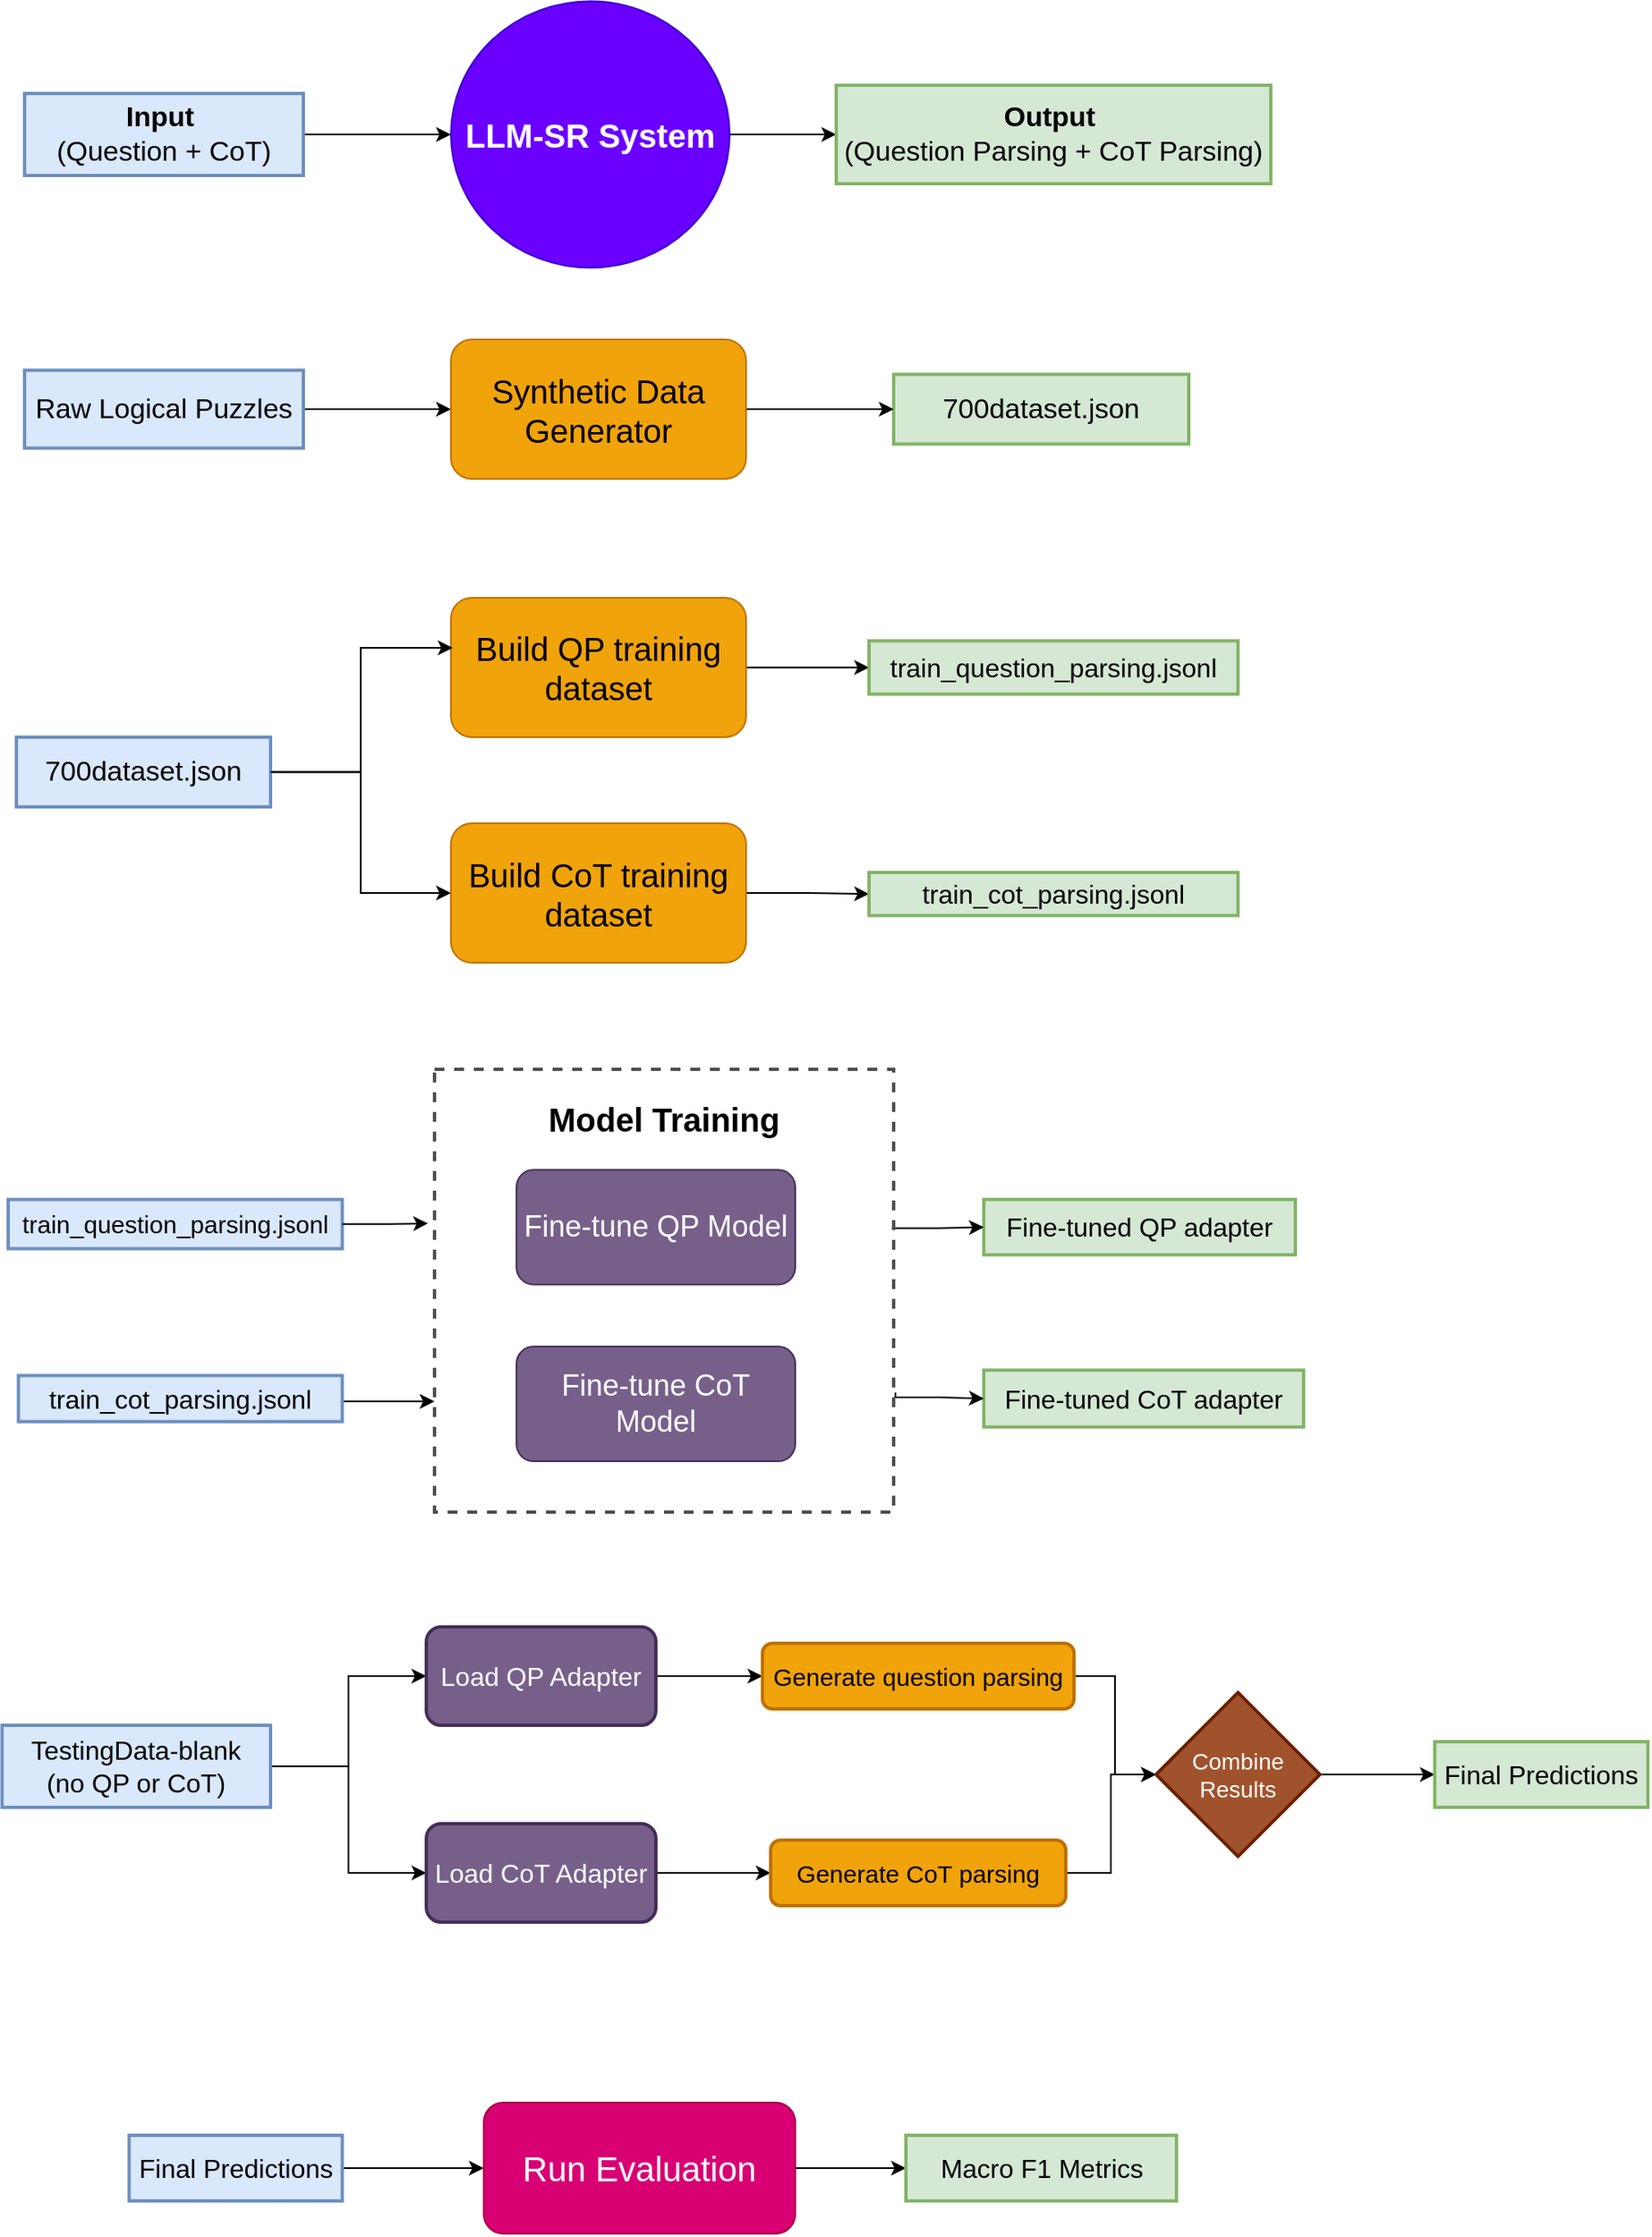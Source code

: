 <mxfile version="27.0.5" pages="2">
  <diagram name="Page-1" id="S6AHT2Vzw841tBIhsvn-">
    <mxGraphModel dx="1852" dy="1250" grid="1" gridSize="10" guides="1" tooltips="1" connect="1" arrows="1" fold="1" page="1" pageScale="1" pageWidth="850" pageHeight="1100" math="0" shadow="0">
      <root>
        <mxCell id="0" />
        <mxCell id="1" parent="0" />
        <mxCell id="iGal7SMV2jzwZDCOHfrg-9" style="edgeStyle=orthogonalEdgeStyle;rounded=0;orthogonalLoop=1;jettySize=auto;html=1;entryX=0;entryY=0.5;entryDx=0;entryDy=0;" parent="1" source="iGal7SMV2jzwZDCOHfrg-5" target="iGal7SMV2jzwZDCOHfrg-8" edge="1">
          <mxGeometry relative="1" as="geometry" />
        </mxCell>
        <mxCell id="iGal7SMV2jzwZDCOHfrg-5" value="&lt;font style=&quot;font-size: 17px;&quot;&gt;&lt;b&gt;Input&amp;nbsp;&lt;/b&gt;&lt;/font&gt;&lt;div&gt;&lt;font style=&quot;font-size: 17px;&quot;&gt;(Question + CoT)&lt;/font&gt;&lt;/div&gt;" style="rounded=0;whiteSpace=wrap;html=1;fillColor=#dae8fc;strokeColor=#6c8ebf;strokeWidth=2;" parent="1" vertex="1">
          <mxGeometry x="40" y="95" width="170" height="50" as="geometry" />
        </mxCell>
        <mxCell id="iGal7SMV2jzwZDCOHfrg-11" value="" style="edgeStyle=orthogonalEdgeStyle;rounded=0;orthogonalLoop=1;jettySize=auto;html=1;" parent="1" source="iGal7SMV2jzwZDCOHfrg-8" target="iGal7SMV2jzwZDCOHfrg-10" edge="1">
          <mxGeometry relative="1" as="geometry" />
        </mxCell>
        <mxCell id="iGal7SMV2jzwZDCOHfrg-8" value="&lt;font style=&quot;font-size: 20px;&quot; face=&quot;Helvetica&quot;&gt;&lt;b&gt;LLM-SR System&lt;/b&gt;&lt;/font&gt;" style="ellipse;whiteSpace=wrap;html=1;fillColor=#6a00ff;fontColor=#ffffff;strokeColor=#3700CC;" parent="1" vertex="1">
          <mxGeometry x="300" y="38.75" width="170" height="162.5" as="geometry" />
        </mxCell>
        <mxCell id="iGal7SMV2jzwZDCOHfrg-10" value="&lt;font style=&quot;font-size: 17px;&quot;&gt;&lt;b&gt;Output&amp;nbsp;&lt;/b&gt;&lt;/font&gt;&lt;div&gt;&lt;font style=&quot;font-size: 17px;&quot;&gt;(Question Parsing + CoT Parsing)&lt;/font&gt;&lt;/div&gt;" style="whiteSpace=wrap;html=1;fillColor=#d5e8d4;strokeColor=#82b366;strokeWidth=2;" parent="1" vertex="1">
          <mxGeometry x="535" y="90" width="265" height="60" as="geometry" />
        </mxCell>
        <mxCell id="iGal7SMV2jzwZDCOHfrg-21" style="edgeStyle=orthogonalEdgeStyle;rounded=0;orthogonalLoop=1;jettySize=auto;html=1;" parent="1" source="iGal7SMV2jzwZDCOHfrg-14" target="iGal7SMV2jzwZDCOHfrg-20" edge="1">
          <mxGeometry relative="1" as="geometry" />
        </mxCell>
        <mxCell id="iGal7SMV2jzwZDCOHfrg-14" value="&lt;font style=&quot;font-size: 17px;&quot;&gt;Raw Logical Puzzles&lt;/font&gt;" style="rounded=0;whiteSpace=wrap;html=1;fillColor=#dae8fc;strokeColor=#6c8ebf;strokeWidth=2;" parent="1" vertex="1">
          <mxGeometry x="40" y="263.75" width="170" height="47.5" as="geometry" />
        </mxCell>
        <mxCell id="iGal7SMV2jzwZDCOHfrg-17" value="&lt;font style=&quot;font-size: 17px;&quot;&gt;700dataset.json&lt;/font&gt;" style="whiteSpace=wrap;html=1;rounded=0;fillColor=#d5e8d4;strokeColor=#82b366;strokeWidth=2;" parent="1" vertex="1">
          <mxGeometry x="570" y="266.25" width="180" height="42.5" as="geometry" />
        </mxCell>
        <mxCell id="iGal7SMV2jzwZDCOHfrg-22" style="edgeStyle=orthogonalEdgeStyle;rounded=0;orthogonalLoop=1;jettySize=auto;html=1;" parent="1" source="iGal7SMV2jzwZDCOHfrg-20" target="iGal7SMV2jzwZDCOHfrg-17" edge="1">
          <mxGeometry relative="1" as="geometry" />
        </mxCell>
        <mxCell id="iGal7SMV2jzwZDCOHfrg-20" value="&lt;font style=&quot;font-size: 20px;&quot;&gt;Synthetic Data Generator&lt;/font&gt;" style="rounded=1;whiteSpace=wrap;html=1;fillColor=#f0a30a;strokeColor=#BD7000;fontColor=#000000;" parent="1" vertex="1">
          <mxGeometry x="300" y="245" width="180" height="85" as="geometry" />
        </mxCell>
        <mxCell id="iGal7SMV2jzwZDCOHfrg-31" style="edgeStyle=orthogonalEdgeStyle;rounded=0;orthogonalLoop=1;jettySize=auto;html=1;entryX=0;entryY=0.5;entryDx=0;entryDy=0;" parent="1" source="iGal7SMV2jzwZDCOHfrg-23" target="iGal7SMV2jzwZDCOHfrg-25" edge="1">
          <mxGeometry relative="1" as="geometry" />
        </mxCell>
        <mxCell id="iGal7SMV2jzwZDCOHfrg-23" value="&lt;font style=&quot;font-size: 17px;&quot;&gt;700dataset.json&lt;/font&gt;" style="whiteSpace=wrap;html=1;rounded=0;fillColor=#dae8fc;strokeColor=#6c8ebf;strokeWidth=2;" parent="1" vertex="1">
          <mxGeometry x="35" y="487.5" width="155" height="42.5" as="geometry" />
        </mxCell>
        <mxCell id="iGal7SMV2jzwZDCOHfrg-32" style="edgeStyle=orthogonalEdgeStyle;rounded=0;orthogonalLoop=1;jettySize=auto;html=1;entryX=0;entryY=0.5;entryDx=0;entryDy=0;" parent="1" source="iGal7SMV2jzwZDCOHfrg-24" target="iGal7SMV2jzwZDCOHfrg-28" edge="1">
          <mxGeometry relative="1" as="geometry" />
        </mxCell>
        <mxCell id="iGal7SMV2jzwZDCOHfrg-24" value="&lt;font style=&quot;font-size: 20px;&quot;&gt;Build QP training dataset&lt;/font&gt;" style="rounded=1;whiteSpace=wrap;html=1;fillColor=#f0a30a;strokeColor=#BD7000;fontColor=#000000;" parent="1" vertex="1">
          <mxGeometry x="300" y="402.5" width="180" height="85" as="geometry" />
        </mxCell>
        <mxCell id="iGal7SMV2jzwZDCOHfrg-33" style="edgeStyle=orthogonalEdgeStyle;rounded=0;orthogonalLoop=1;jettySize=auto;html=1;entryX=0;entryY=0.5;entryDx=0;entryDy=0;" parent="1" source="iGal7SMV2jzwZDCOHfrg-25" target="iGal7SMV2jzwZDCOHfrg-29" edge="1">
          <mxGeometry relative="1" as="geometry" />
        </mxCell>
        <mxCell id="iGal7SMV2jzwZDCOHfrg-25" value="&lt;font style=&quot;font-size: 20px;&quot;&gt;Build CoT training dataset&lt;/font&gt;" style="rounded=1;whiteSpace=wrap;html=1;fillColor=#f0a30a;strokeColor=#BD7000;fontColor=#000000;" parent="1" vertex="1">
          <mxGeometry x="300" y="540" width="180" height="85" as="geometry" />
        </mxCell>
        <mxCell id="iGal7SMV2jzwZDCOHfrg-28" value="&lt;font style=&quot;font-size: 16px;&quot;&gt;train_question_parsing.jsonl&lt;/font&gt;" style="rounded=0;whiteSpace=wrap;html=1;fillColor=#d5e8d4;strokeColor=#82b366;strokeWidth=2;" parent="1" vertex="1">
          <mxGeometry x="555" y="428.75" width="225" height="32.5" as="geometry" />
        </mxCell>
        <mxCell id="iGal7SMV2jzwZDCOHfrg-29" value="&lt;font style=&quot;font-size: 16px;&quot;&gt;train_cot_parsing.jsonl&lt;/font&gt;" style="rounded=0;whiteSpace=wrap;html=1;fillColor=#d5e8d4;strokeColor=#82b366;strokeWidth=2;" parent="1" vertex="1">
          <mxGeometry x="555" y="570" width="225" height="26.25" as="geometry" />
        </mxCell>
        <mxCell id="iGal7SMV2jzwZDCOHfrg-30" style="edgeStyle=orthogonalEdgeStyle;rounded=0;orthogonalLoop=1;jettySize=auto;html=1;entryX=0.006;entryY=0.359;entryDx=0;entryDy=0;entryPerimeter=0;" parent="1" source="iGal7SMV2jzwZDCOHfrg-23" target="iGal7SMV2jzwZDCOHfrg-24" edge="1">
          <mxGeometry relative="1" as="geometry" />
        </mxCell>
        <mxCell id="iGal7SMV2jzwZDCOHfrg-34" value="&lt;font style=&quot;font-size: 15px;&quot;&gt;train_question_parsing.jsonl&lt;/font&gt;" style="rounded=0;whiteSpace=wrap;html=1;fillColor=#dae8fc;strokeColor=#6c8ebf;strokeWidth=2;" parent="1" vertex="1">
          <mxGeometry x="30" y="769.37" width="203.75" height="30" as="geometry" />
        </mxCell>
        <mxCell id="iGal7SMV2jzwZDCOHfrg-35" value="&lt;font style=&quot;font-size: 18px;&quot;&gt;Fine-tune QP Model&lt;/font&gt;" style="rounded=1;whiteSpace=wrap;html=1;fillColor=#76608a;fontColor=#ffffff;strokeColor=#432D57;" parent="1" vertex="1">
          <mxGeometry x="340" y="751.25" width="170" height="70" as="geometry" />
        </mxCell>
        <mxCell id="iGal7SMV2jzwZDCOHfrg-36" value="&lt;font style=&quot;font-size: 18px;&quot;&gt;Fine-tune CoT Model&lt;/font&gt;" style="rounded=1;whiteSpace=wrap;html=1;fillColor=#76608a;fontColor=#ffffff;strokeColor=#432D57;" parent="1" vertex="1">
          <mxGeometry x="340" y="859.06" width="170" height="70" as="geometry" />
        </mxCell>
        <mxCell id="iGal7SMV2jzwZDCOHfrg-67" style="edgeStyle=orthogonalEdgeStyle;rounded=0;orthogonalLoop=1;jettySize=auto;html=1;entryX=0;entryY=0.75;entryDx=0;entryDy=0;" parent="1" source="iGal7SMV2jzwZDCOHfrg-38" target="iGal7SMV2jzwZDCOHfrg-42" edge="1">
          <mxGeometry relative="1" as="geometry">
            <Array as="points">
              <mxPoint x="262" y="893" />
            </Array>
          </mxGeometry>
        </mxCell>
        <mxCell id="iGal7SMV2jzwZDCOHfrg-38" value="&lt;font style=&quot;font-size: 16px;&quot;&gt;train_cot_parsing.jsonl&lt;/font&gt;" style="rounded=0;whiteSpace=wrap;html=1;fillColor=#dae8fc;strokeColor=#6c8ebf;strokeWidth=2;" parent="1" vertex="1">
          <mxGeometry x="36.25" y="876.72" width="197.5" height="28.12" as="geometry" />
        </mxCell>
        <mxCell id="iGal7SMV2jzwZDCOHfrg-40" value="&lt;font style=&quot;font-size: 16px;&quot;&gt;Fine-tuned QP adapter&lt;/font&gt;" style="rounded=0;whiteSpace=wrap;html=1;fillColor=#d5e8d4;strokeColor=#82b366;strokeWidth=2;" parent="1" vertex="1">
          <mxGeometry x="625" y="769.37" width="190" height="33.75" as="geometry" />
        </mxCell>
        <mxCell id="iGal7SMV2jzwZDCOHfrg-41" value="&lt;font style=&quot;font-size: 16px;&quot;&gt;Fine-tuned CoT adapter&lt;/font&gt;" style="rounded=0;whiteSpace=wrap;html=1;fillColor=#d5e8d4;strokeColor=#82b366;strokeWidth=2;" parent="1" vertex="1">
          <mxGeometry x="625" y="873.43" width="195" height="34.69" as="geometry" />
        </mxCell>
        <mxCell id="iGal7SMV2jzwZDCOHfrg-64" style="edgeStyle=orthogonalEdgeStyle;rounded=0;orthogonalLoop=1;jettySize=auto;html=1;entryX=0;entryY=0.5;entryDx=0;entryDy=0;exitX=0.996;exitY=0.359;exitDx=0;exitDy=0;exitPerimeter=0;" parent="1" source="iGal7SMV2jzwZDCOHfrg-42" target="iGal7SMV2jzwZDCOHfrg-40" edge="1">
          <mxGeometry relative="1" as="geometry" />
        </mxCell>
        <mxCell id="iGal7SMV2jzwZDCOHfrg-66" style="edgeStyle=orthogonalEdgeStyle;rounded=0;orthogonalLoop=1;jettySize=auto;html=1;entryX=0;entryY=0.5;entryDx=0;entryDy=0;exitX=1.004;exitY=0.73;exitDx=0;exitDy=0;exitPerimeter=0;" parent="1" source="iGal7SMV2jzwZDCOHfrg-42" target="iGal7SMV2jzwZDCOHfrg-41" edge="1">
          <mxGeometry relative="1" as="geometry">
            <Array as="points">
              <mxPoint x="571" y="890" />
              <mxPoint x="598" y="890" />
            </Array>
          </mxGeometry>
        </mxCell>
        <mxCell id="iGal7SMV2jzwZDCOHfrg-42" value="" style="rounded=0;whiteSpace=wrap;html=1;dashed=1;strokeWidth=2;strokeColor=#4D4D4D;fillColor=none;" parent="1" vertex="1">
          <mxGeometry x="290" y="690" width="280" height="270" as="geometry" />
        </mxCell>
        <mxCell id="iGal7SMV2jzwZDCOHfrg-43" value="&lt;font style=&quot;font-size: 20px;&quot;&gt;&lt;b&gt;Model Training&lt;/b&gt;&lt;/font&gt;" style="text;html=1;align=center;verticalAlign=middle;whiteSpace=wrap;rounded=0;" parent="1" vertex="1">
          <mxGeometry x="345" y="710" width="170" height="20" as="geometry" />
        </mxCell>
        <mxCell id="iGal7SMV2jzwZDCOHfrg-54" style="edgeStyle=orthogonalEdgeStyle;rounded=0;orthogonalLoop=1;jettySize=auto;html=1;entryX=-0.014;entryY=0.348;entryDx=0;entryDy=0;entryPerimeter=0;" parent="1" source="iGal7SMV2jzwZDCOHfrg-34" target="iGal7SMV2jzwZDCOHfrg-42" edge="1">
          <mxGeometry relative="1" as="geometry" />
        </mxCell>
        <mxCell id="iGal7SMV2jzwZDCOHfrg-77" style="edgeStyle=orthogonalEdgeStyle;rounded=0;orthogonalLoop=1;jettySize=auto;html=1;entryX=0;entryY=0.5;entryDx=0;entryDy=0;" parent="1" source="iGal7SMV2jzwZDCOHfrg-69" target="iGal7SMV2jzwZDCOHfrg-70" edge="1">
          <mxGeometry relative="1" as="geometry" />
        </mxCell>
        <mxCell id="iGal7SMV2jzwZDCOHfrg-78" style="edgeStyle=orthogonalEdgeStyle;rounded=0;orthogonalLoop=1;jettySize=auto;html=1;entryX=0;entryY=0.5;entryDx=0;entryDy=0;" parent="1" source="iGal7SMV2jzwZDCOHfrg-69" target="iGal7SMV2jzwZDCOHfrg-71" edge="1">
          <mxGeometry relative="1" as="geometry" />
        </mxCell>
        <mxCell id="iGal7SMV2jzwZDCOHfrg-69" value="&lt;font style=&quot;font-size: 16px;&quot;&gt;TestingData-blank&lt;/font&gt;&lt;div&gt;&lt;font size=&quot;3&quot;&gt;(no QP or CoT)&lt;/font&gt;&lt;/div&gt;" style="rounded=0;whiteSpace=wrap;html=1;fillColor=#dae8fc;strokeColor=#6c8ebf;strokeWidth=2;" parent="1" vertex="1">
          <mxGeometry x="26.25" y="1090" width="163.75" height="50" as="geometry" />
        </mxCell>
        <mxCell id="iGal7SMV2jzwZDCOHfrg-79" style="edgeStyle=orthogonalEdgeStyle;rounded=0;orthogonalLoop=1;jettySize=auto;html=1;entryX=0;entryY=0.5;entryDx=0;entryDy=0;" parent="1" source="iGal7SMV2jzwZDCOHfrg-70" target="iGal7SMV2jzwZDCOHfrg-72" edge="1">
          <mxGeometry relative="1" as="geometry" />
        </mxCell>
        <mxCell id="iGal7SMV2jzwZDCOHfrg-70" value="&lt;font style=&quot;font-size: 16px;&quot;&gt;Load QP Adapter&lt;/font&gt;" style="rounded=1;whiteSpace=wrap;html=1;fillColor=#76608a;strokeColor=#432D57;strokeWidth=2;fontColor=#ffffff;" parent="1" vertex="1">
          <mxGeometry x="285" y="1030" width="140" height="60" as="geometry" />
        </mxCell>
        <mxCell id="iGal7SMV2jzwZDCOHfrg-80" style="edgeStyle=orthogonalEdgeStyle;rounded=0;orthogonalLoop=1;jettySize=auto;html=1;entryX=0;entryY=0.5;entryDx=0;entryDy=0;" parent="1" source="iGal7SMV2jzwZDCOHfrg-71" target="iGal7SMV2jzwZDCOHfrg-73" edge="1">
          <mxGeometry relative="1" as="geometry" />
        </mxCell>
        <mxCell id="iGal7SMV2jzwZDCOHfrg-71" value="&lt;font style=&quot;font-size: 16px;&quot;&gt;Load CoT Adapter&lt;/font&gt;" style="rounded=1;whiteSpace=wrap;html=1;fillColor=#76608a;strokeColor=#432D57;strokeWidth=2;fontColor=#ffffff;" parent="1" vertex="1">
          <mxGeometry x="285" y="1150" width="140" height="60" as="geometry" />
        </mxCell>
        <mxCell id="iGal7SMV2jzwZDCOHfrg-81" style="edgeStyle=orthogonalEdgeStyle;rounded=0;orthogonalLoop=1;jettySize=auto;html=1;entryX=0;entryY=0.5;entryDx=0;entryDy=0;" parent="1" source="iGal7SMV2jzwZDCOHfrg-72" target="iGal7SMV2jzwZDCOHfrg-74" edge="1">
          <mxGeometry relative="1" as="geometry" />
        </mxCell>
        <mxCell id="iGal7SMV2jzwZDCOHfrg-72" value="&lt;font style=&quot;font-size: 15px;&quot;&gt;Generate question parsing&lt;/font&gt;" style="rounded=1;whiteSpace=wrap;html=1;fillColor=#f0a30a;strokeColor=#BD7000;strokeWidth=2;fontColor=#000000;" parent="1" vertex="1">
          <mxGeometry x="490" y="1040" width="190" height="40" as="geometry" />
        </mxCell>
        <mxCell id="iGal7SMV2jzwZDCOHfrg-82" style="edgeStyle=orthogonalEdgeStyle;rounded=0;orthogonalLoop=1;jettySize=auto;html=1;entryX=0;entryY=0.5;entryDx=0;entryDy=0;" parent="1" source="iGal7SMV2jzwZDCOHfrg-73" target="iGal7SMV2jzwZDCOHfrg-74" edge="1">
          <mxGeometry relative="1" as="geometry" />
        </mxCell>
        <mxCell id="iGal7SMV2jzwZDCOHfrg-73" value="&lt;font style=&quot;font-size: 15px;&quot;&gt;Generate CoT parsing&lt;/font&gt;" style="rounded=1;whiteSpace=wrap;html=1;strokeWidth=2;fillColor=#f0a30a;strokeColor=#BD7000;fontColor=#000000;" parent="1" vertex="1">
          <mxGeometry x="495" y="1160" width="180" height="40" as="geometry" />
        </mxCell>
        <mxCell id="iGal7SMV2jzwZDCOHfrg-76" value="" style="edgeStyle=orthogonalEdgeStyle;rounded=0;orthogonalLoop=1;jettySize=auto;html=1;" parent="1" source="iGal7SMV2jzwZDCOHfrg-74" target="iGal7SMV2jzwZDCOHfrg-75" edge="1">
          <mxGeometry relative="1" as="geometry" />
        </mxCell>
        <mxCell id="iGal7SMV2jzwZDCOHfrg-74" value="&lt;font style=&quot;font-size: 14px;&quot;&gt;Combine Results&lt;/font&gt;" style="rhombus;whiteSpace=wrap;html=1;fillColor=#a0522d;strokeColor=#6D1F00;strokeWidth=2;fontColor=#ffffff;" parent="1" vertex="1">
          <mxGeometry x="730" y="1070" width="100" height="100" as="geometry" />
        </mxCell>
        <mxCell id="iGal7SMV2jzwZDCOHfrg-75" value="&lt;font style=&quot;font-size: 16px;&quot;&gt;Final Predictions&lt;/font&gt;" style="whiteSpace=wrap;html=1;fillColor=#d5e8d4;strokeColor=#82b366;strokeWidth=2;" parent="1" vertex="1">
          <mxGeometry x="900" y="1100" width="130" height="40" as="geometry" />
        </mxCell>
        <mxCell id="iGal7SMV2jzwZDCOHfrg-85" style="edgeStyle=orthogonalEdgeStyle;rounded=0;orthogonalLoop=1;jettySize=auto;html=1;entryX=0;entryY=0.5;entryDx=0;entryDy=0;" parent="1" source="iGal7SMV2jzwZDCOHfrg-83" target="iGal7SMV2jzwZDCOHfrg-84" edge="1">
          <mxGeometry relative="1" as="geometry" />
        </mxCell>
        <mxCell id="iGal7SMV2jzwZDCOHfrg-83" value="&lt;font style=&quot;font-size: 16px;&quot;&gt;Final Predictions&lt;/font&gt;" style="whiteSpace=wrap;html=1;fillColor=#dae8fc;strokeColor=#6c8ebf;strokeWidth=2;" parent="1" vertex="1">
          <mxGeometry x="103.75" y="1340" width="130" height="40" as="geometry" />
        </mxCell>
        <mxCell id="iGal7SMV2jzwZDCOHfrg-90" style="edgeStyle=orthogonalEdgeStyle;rounded=0;orthogonalLoop=1;jettySize=auto;html=1;entryX=0;entryY=0.5;entryDx=0;entryDy=0;" parent="1" source="iGal7SMV2jzwZDCOHfrg-84" target="iGal7SMV2jzwZDCOHfrg-88" edge="1">
          <mxGeometry relative="1" as="geometry" />
        </mxCell>
        <mxCell id="iGal7SMV2jzwZDCOHfrg-84" value="&lt;font style=&quot;font-size: 21px;&quot;&gt;Run Evaluation&lt;/font&gt;" style="rounded=1;whiteSpace=wrap;html=1;fillColor=#d80073;fontColor=#ffffff;strokeColor=#A50040;" parent="1" vertex="1">
          <mxGeometry x="320" y="1320" width="190" height="80" as="geometry" />
        </mxCell>
        <mxCell id="iGal7SMV2jzwZDCOHfrg-88" value="&lt;font style=&quot;font-size: 16px;&quot;&gt;Macro F1 Metrics&lt;/font&gt;" style="rounded=0;whiteSpace=wrap;html=1;fillColor=#d5e8d4;strokeColor=#82b366;strokeWidth=2;" parent="1" vertex="1">
          <mxGeometry x="577.5" y="1340" width="165" height="40" as="geometry" />
        </mxCell>
      </root>
    </mxGraphModel>
  </diagram>
  <diagram id="l1LTEpX26JQ7Ghw6L6Hd" name="Page-2">
    <mxGraphModel dx="2173" dy="893" grid="1" gridSize="10" guides="1" tooltips="1" connect="1" arrows="1" fold="1" page="1" pageScale="1" pageWidth="850" pageHeight="1100" math="0" shadow="0">
      <root>
        <mxCell id="0" />
        <mxCell id="1" parent="0" />
        <mxCell id="7QmiL4anUGJbgG_xAmwS-3" style="edgeStyle=orthogonalEdgeStyle;rounded=0;orthogonalLoop=1;jettySize=auto;html=1;entryX=0;entryY=0.5;entryDx=0;entryDy=0;" parent="1" source="7QmiL4anUGJbgG_xAmwS-1" target="7QmiL4anUGJbgG_xAmwS-2" edge="1">
          <mxGeometry relative="1" as="geometry" />
        </mxCell>
        <mxCell id="7QmiL4anUGJbgG_xAmwS-1" value="&lt;font style=&quot;font-size: 15px;&quot;&gt;QP List&lt;/font&gt;" style="rounded=0;whiteSpace=wrap;html=1;fillColor=#ffe6cc;strokeColor=#d79b00;strokeWidth=2;" parent="1" vertex="1">
          <mxGeometry x="110" y="80" width="70" height="30" as="geometry" />
        </mxCell>
        <mxCell id="7QmiL4anUGJbgG_xAmwS-9" value="" style="edgeStyle=orthogonalEdgeStyle;rounded=0;orthogonalLoop=1;jettySize=auto;html=1;" parent="1" source="7QmiL4anUGJbgG_xAmwS-2" target="7QmiL4anUGJbgG_xAmwS-4" edge="1">
          <mxGeometry relative="1" as="geometry" />
        </mxCell>
        <mxCell id="7QmiL4anUGJbgG_xAmwS-2" value="&lt;font style=&quot;font-size: 19px;&quot;&gt;CoT Model&amp;nbsp;&lt;/font&gt;" style="rounded=1;whiteSpace=wrap;html=1;fillColor=#76608a;fontColor=#ffffff;strokeColor=#432D57;" parent="1" vertex="1">
          <mxGeometry x="220" y="65" width="120" height="60" as="geometry" />
        </mxCell>
        <mxCell id="7QmiL4anUGJbgG_xAmwS-11" value="" style="edgeStyle=orthogonalEdgeStyle;rounded=0;orthogonalLoop=1;jettySize=auto;html=1;" parent="1" source="7QmiL4anUGJbgG_xAmwS-4" target="7QmiL4anUGJbgG_xAmwS-10" edge="1">
          <mxGeometry relative="1" as="geometry" />
        </mxCell>
        <mxCell id="7QmiL4anUGJbgG_xAmwS-4" value="&lt;font style=&quot;font-size: 14px;&quot;&gt;Five CP candidates&lt;/font&gt;" style="rounded=0;whiteSpace=wrap;html=1;fillColor=#ffe6cc;strokeColor=#d79b00;strokeWidth=2;" parent="1" vertex="1">
          <mxGeometry x="380" y="82.5" width="130" height="25" as="geometry" />
        </mxCell>
        <mxCell id="7QmiL4anUGJbgG_xAmwS-6" style="edgeStyle=orthogonalEdgeStyle;rounded=0;orthogonalLoop=1;jettySize=auto;html=1;entryX=0;entryY=0.5;entryDx=0;entryDy=0;" parent="1" source="7QmiL4anUGJbgG_xAmwS-5" target="7QmiL4anUGJbgG_xAmwS-1" edge="1">
          <mxGeometry relative="1" as="geometry" />
        </mxCell>
        <mxCell id="7QmiL4anUGJbgG_xAmwS-5" value="&lt;font style=&quot;font-size: 16px;&quot;&gt;QP Model&lt;/font&gt;" style="rounded=1;whiteSpace=wrap;html=1;fillColor=#76608a;strokeColor=#432D57;strokeWidth=1;fontColor=#ffffff;" parent="1" vertex="1">
          <mxGeometry x="-50" y="65" width="120" height="60" as="geometry" />
        </mxCell>
        <mxCell id="7QmiL4anUGJbgG_xAmwS-8" style="edgeStyle=orthogonalEdgeStyle;rounded=0;orthogonalLoop=1;jettySize=auto;html=1;" parent="1" source="7QmiL4anUGJbgG_xAmwS-7" target="7QmiL4anUGJbgG_xAmwS-5" edge="1">
          <mxGeometry relative="1" as="geometry" />
        </mxCell>
        <mxCell id="7QmiL4anUGJbgG_xAmwS-7" value="&lt;font style=&quot;font-size: 15px;&quot;&gt;Testing Data&lt;/font&gt;" style="rounded=0;whiteSpace=wrap;html=1;fillColor=#dae8fc;strokeColor=#6c8ebf;strokeWidth=2;" parent="1" vertex="1">
          <mxGeometry x="-180" y="81.25" width="100" height="28.75" as="geometry" />
        </mxCell>
        <mxCell id="7QmiL4anUGJbgG_xAmwS-14" value="" style="edgeStyle=orthogonalEdgeStyle;rounded=0;orthogonalLoop=1;jettySize=auto;html=1;" parent="1" source="7QmiL4anUGJbgG_xAmwS-10" target="7QmiL4anUGJbgG_xAmwS-12" edge="1">
          <mxGeometry relative="1" as="geometry" />
        </mxCell>
        <mxCell id="7QmiL4anUGJbgG_xAmwS-10" value="&lt;font style=&quot;font-size: 18px;&quot;&gt;Reward Model&lt;/font&gt;" style="rounded=1;whiteSpace=wrap;html=1;fillColor=#1ba1e2;fontColor=#ffffff;strokeColor=#006EAF;" parent="1" vertex="1">
          <mxGeometry x="540" y="60" width="130" height="70" as="geometry" />
        </mxCell>
        <mxCell id="7QmiL4anUGJbgG_xAmwS-12" value="&lt;font style=&quot;font-size: 14px;&quot;&gt;Top Scoring CP&lt;/font&gt;" style="rounded=0;whiteSpace=wrap;html=1;fillColor=#d5e8d4;strokeColor=#82b366;strokeWidth=2;" parent="1" vertex="1">
          <mxGeometry x="700" y="83.75" width="110" height="22.5" as="geometry" />
        </mxCell>
        <mxCell id="7QmiL4anUGJbgG_xAmwS-35" style="edgeStyle=orthogonalEdgeStyle;rounded=0;orthogonalLoop=1;jettySize=auto;html=1;entryX=0;entryY=0.5;entryDx=0;entryDy=0;" parent="1" source="7QmiL4anUGJbgG_xAmwS-15" target="7QmiL4anUGJbgG_xAmwS-18" edge="1">
          <mxGeometry relative="1" as="geometry" />
        </mxCell>
        <mxCell id="7QmiL4anUGJbgG_xAmwS-36" style="edgeStyle=orthogonalEdgeStyle;rounded=0;orthogonalLoop=1;jettySize=auto;html=1;entryX=0;entryY=0.5;entryDx=0;entryDy=0;" parent="1" source="7QmiL4anUGJbgG_xAmwS-15" target="7QmiL4anUGJbgG_xAmwS-19" edge="1">
          <mxGeometry relative="1" as="geometry" />
        </mxCell>
        <mxCell id="7QmiL4anUGJbgG_xAmwS-15" value="&lt;font style=&quot;font-size: 15px;&quot;&gt;Testing Data&lt;/font&gt;" style="rounded=0;whiteSpace=wrap;html=1;fillColor=#dae8fc;strokeColor=#6c8ebf;strokeWidth=2;" parent="1" vertex="1">
          <mxGeometry x="-240" y="351.25" width="100" height="28.75" as="geometry" />
        </mxCell>
        <mxCell id="7QmiL4anUGJbgG_xAmwS-37" value="" style="edgeStyle=orthogonalEdgeStyle;rounded=0;orthogonalLoop=1;jettySize=auto;html=1;" parent="1" source="7QmiL4anUGJbgG_xAmwS-18" target="7QmiL4anUGJbgG_xAmwS-20" edge="1">
          <mxGeometry relative="1" as="geometry" />
        </mxCell>
        <mxCell id="7QmiL4anUGJbgG_xAmwS-18" value="&lt;font style=&quot;font-size: 16px;&quot;&gt;QP Model&lt;/font&gt;" style="rounded=1;whiteSpace=wrap;html=1;fillColor=#76608a;strokeColor=#432D57;strokeWidth=1;fontColor=#ffffff;" parent="1" vertex="1">
          <mxGeometry x="-80" y="291.25" width="120" height="60" as="geometry" />
        </mxCell>
        <mxCell id="7QmiL4anUGJbgG_xAmwS-38" value="" style="edgeStyle=orthogonalEdgeStyle;rounded=0;orthogonalLoop=1;jettySize=auto;html=1;" parent="1" source="7QmiL4anUGJbgG_xAmwS-19" target="7QmiL4anUGJbgG_xAmwS-21" edge="1">
          <mxGeometry relative="1" as="geometry" />
        </mxCell>
        <mxCell id="7QmiL4anUGJbgG_xAmwS-19" value="&lt;font style=&quot;font-size: 16px;&quot;&gt;CoT Model&lt;/font&gt;" style="rounded=1;whiteSpace=wrap;html=1;fillColor=#76608a;strokeColor=#432D57;strokeWidth=1;fontColor=#ffffff;" parent="1" vertex="1">
          <mxGeometry x="-80" y="401.25" width="120" height="60" as="geometry" />
        </mxCell>
        <mxCell id="7QmiL4anUGJbgG_xAmwS-39" value="" style="edgeStyle=orthogonalEdgeStyle;rounded=0;orthogonalLoop=1;jettySize=auto;html=1;" parent="1" source="7QmiL4anUGJbgG_xAmwS-20" target="7QmiL4anUGJbgG_xAmwS-22" edge="1">
          <mxGeometry relative="1" as="geometry" />
        </mxCell>
        <mxCell id="7QmiL4anUGJbgG_xAmwS-20" value="&lt;font style=&quot;font-size: 15px;&quot;&gt;QP Candidates (3)&lt;/font&gt;" style="rounded=0;whiteSpace=wrap;html=1;fillColor=#ffe6cc;strokeColor=#d79b00;strokeWidth=2;" parent="1" vertex="1">
          <mxGeometry x="70" y="308.75" width="140" height="25" as="geometry" />
        </mxCell>
        <mxCell id="7QmiL4anUGJbgG_xAmwS-40" value="" style="edgeStyle=orthogonalEdgeStyle;rounded=0;orthogonalLoop=1;jettySize=auto;html=1;" parent="1" source="7QmiL4anUGJbgG_xAmwS-21" target="7QmiL4anUGJbgG_xAmwS-23" edge="1">
          <mxGeometry relative="1" as="geometry" />
        </mxCell>
        <mxCell id="7QmiL4anUGJbgG_xAmwS-21" value="&lt;font style=&quot;font-size: 15px;&quot;&gt;CoT Candidates (3)&lt;/font&gt;" style="rounded=0;whiteSpace=wrap;html=1;fillColor=#ffe6cc;strokeColor=#d79b00;strokeWidth=2;" parent="1" vertex="1">
          <mxGeometry x="70" y="418.75" width="140" height="25" as="geometry" />
        </mxCell>
        <mxCell id="7QmiL4anUGJbgG_xAmwS-41" value="" style="edgeStyle=orthogonalEdgeStyle;rounded=0;orthogonalLoop=1;jettySize=auto;html=1;" parent="1" source="7QmiL4anUGJbgG_xAmwS-22" target="7QmiL4anUGJbgG_xAmwS-24" edge="1">
          <mxGeometry relative="1" as="geometry" />
        </mxCell>
        <mxCell id="7QmiL4anUGJbgG_xAmwS-22" value="&lt;font style=&quot;font-size: 15px;&quot;&gt;DeBERTa Verifier&lt;/font&gt;" style="rounded=1;whiteSpace=wrap;html=1;fillColor=#6d8764;fontColor=#ffffff;strokeColor=#3A5431;" parent="1" vertex="1">
          <mxGeometry x="250" y="290" width="130" height="62.5" as="geometry" />
        </mxCell>
        <mxCell id="7QmiL4anUGJbgG_xAmwS-42" value="" style="edgeStyle=orthogonalEdgeStyle;rounded=0;orthogonalLoop=1;jettySize=auto;html=1;" parent="1" source="7QmiL4anUGJbgG_xAmwS-23" target="7QmiL4anUGJbgG_xAmwS-25" edge="1">
          <mxGeometry relative="1" as="geometry" />
        </mxCell>
        <mxCell id="7QmiL4anUGJbgG_xAmwS-23" value="&lt;font style=&quot;font-size: 15px;&quot;&gt;DeBERTa Verfier&lt;/font&gt;" style="rounded=1;whiteSpace=wrap;html=1;fillColor=#6d8764;fontColor=#ffffff;strokeColor=#3A5431;" parent="1" vertex="1">
          <mxGeometry x="250" y="397.5" width="130" height="67.5" as="geometry" />
        </mxCell>
        <mxCell id="7QmiL4anUGJbgG_xAmwS-43" style="edgeStyle=orthogonalEdgeStyle;rounded=0;orthogonalLoop=1;jettySize=auto;html=1;entryX=0;entryY=0.5;entryDx=0;entryDy=0;" parent="1" source="7QmiL4anUGJbgG_xAmwS-24" target="7QmiL4anUGJbgG_xAmwS-28" edge="1">
          <mxGeometry relative="1" as="geometry" />
        </mxCell>
        <mxCell id="7QmiL4anUGJbgG_xAmwS-24" value="&lt;font style=&quot;font-size: 14px;&quot;&gt;QP scores&lt;/font&gt;" style="rounded=0;whiteSpace=wrap;html=1;fillColor=#ffe6cc;strokeColor=#d79b00;strokeWidth=2;" parent="1" vertex="1">
          <mxGeometry x="410" y="310" width="100" height="22.5" as="geometry" />
        </mxCell>
        <mxCell id="7QmiL4anUGJbgG_xAmwS-44" style="edgeStyle=orthogonalEdgeStyle;rounded=0;orthogonalLoop=1;jettySize=auto;html=1;entryX=0;entryY=0.5;entryDx=0;entryDy=0;" parent="1" source="7QmiL4anUGJbgG_xAmwS-25" target="7QmiL4anUGJbgG_xAmwS-28" edge="1">
          <mxGeometry relative="1" as="geometry" />
        </mxCell>
        <mxCell id="7QmiL4anUGJbgG_xAmwS-25" value="&lt;font style=&quot;font-size: 14px;&quot;&gt;CoT scores&lt;/font&gt;" style="rounded=0;whiteSpace=wrap;html=1;fillColor=#ffe6cc;strokeColor=#d79b00;strokeWidth=2;" parent="1" vertex="1">
          <mxGeometry x="410" y="420" width="100" height="22.5" as="geometry" />
        </mxCell>
        <mxCell id="7QmiL4anUGJbgG_xAmwS-45" value="" style="edgeStyle=orthogonalEdgeStyle;rounded=0;orthogonalLoop=1;jettySize=auto;html=1;" parent="1" source="7QmiL4anUGJbgG_xAmwS-28" target="7QmiL4anUGJbgG_xAmwS-29" edge="1">
          <mxGeometry relative="1" as="geometry" />
        </mxCell>
        <mxCell id="7QmiL4anUGJbgG_xAmwS-28" value="&lt;font style=&quot;font-size: 13px;&quot;&gt;Normalize &amp;amp; Ensemble&lt;/font&gt;" style="rounded=0;whiteSpace=wrap;html=1;fillColor=#f8cecc;strokeColor=#b85450;strokeWidth=2;" parent="1" vertex="1">
          <mxGeometry x="550" y="357.5" width="100" height="40" as="geometry" />
        </mxCell>
        <mxCell id="7QmiL4anUGJbgG_xAmwS-32" value="" style="edgeStyle=orthogonalEdgeStyle;rounded=0;orthogonalLoop=1;jettySize=auto;html=1;" parent="1" source="7QmiL4anUGJbgG_xAmwS-29" target="7QmiL4anUGJbgG_xAmwS-31" edge="1">
          <mxGeometry relative="1" as="geometry" />
        </mxCell>
        <mxCell id="7QmiL4anUGJbgG_xAmwS-34" value="" style="edgeStyle=orthogonalEdgeStyle;rounded=0;orthogonalLoop=1;jettySize=auto;html=1;" parent="1" source="7QmiL4anUGJbgG_xAmwS-29" target="7QmiL4anUGJbgG_xAmwS-33" edge="1">
          <mxGeometry relative="1" as="geometry" />
        </mxCell>
        <mxCell id="7QmiL4anUGJbgG_xAmwS-29" value="&lt;font&gt;score&amp;nbsp;&lt;span style=&quot;text-align: start;&quot;&gt;≥ threshold&lt;/span&gt;&lt;/font&gt;" style="rhombus;whiteSpace=wrap;html=1;fillColor=#fff2cc;strokeColor=#d6b656;" parent="1" vertex="1">
          <mxGeometry x="680" y="347.5" width="80" height="60" as="geometry" />
        </mxCell>
        <mxCell id="7QmiL4anUGJbgG_xAmwS-31" value="Select (QP+CoT)" style="whiteSpace=wrap;html=1;fillColor=#d5e8d4;strokeColor=#82b366;strokeWidth=2;" parent="1" vertex="1">
          <mxGeometry x="820" y="362.5" width="90" height="30" as="geometry" />
        </mxCell>
        <mxCell id="7QmiL4anUGJbgG_xAmwS-33" value="Fallback highest log-prob" style="whiteSpace=wrap;html=1;fillColor=#d5e8d4;strokeColor=#82b366;strokeWidth=2;" parent="1" vertex="1">
          <mxGeometry x="647.5" y="442.5" width="145" height="30" as="geometry" />
        </mxCell>
        <mxCell id="7QmiL4anUGJbgG_xAmwS-46" value="Yes" style="text;html=1;align=center;verticalAlign=middle;whiteSpace=wrap;rounded=0;" parent="1" vertex="1">
          <mxGeometry x="750" y="347.5" width="60" height="30" as="geometry" />
        </mxCell>
        <mxCell id="7QmiL4anUGJbgG_xAmwS-47" value="No" style="text;html=1;align=center;verticalAlign=middle;whiteSpace=wrap;rounded=0;" parent="1" vertex="1">
          <mxGeometry x="730" y="407.5" width="60" height="30" as="geometry" />
        </mxCell>
        <mxCell id="7QmiL4anUGJbgG_xAmwS-57" style="edgeStyle=orthogonalEdgeStyle;rounded=0;orthogonalLoop=1;jettySize=auto;html=1;entryX=0;entryY=0.5;entryDx=0;entryDy=0;" parent="1" source="7QmiL4anUGJbgG_xAmwS-49" target="7QmiL4anUGJbgG_xAmwS-51" edge="1">
          <mxGeometry relative="1" as="geometry" />
        </mxCell>
        <mxCell id="7QmiL4anUGJbgG_xAmwS-49" value="&lt;font style=&quot;font-size: 15px;&quot;&gt;QP Training Data&lt;/font&gt;" style="rounded=0;whiteSpace=wrap;html=1;fillColor=#dae8fc;strokeColor=#6c8ebf;strokeWidth=2;" parent="1" vertex="1">
          <mxGeometry x="-230" y="615" width="140" height="30" as="geometry" />
        </mxCell>
        <mxCell id="7QmiL4anUGJbgG_xAmwS-58" value="" style="edgeStyle=orthogonalEdgeStyle;rounded=0;orthogonalLoop=1;jettySize=auto;html=1;" parent="1" source="7QmiL4anUGJbgG_xAmwS-50" target="7QmiL4anUGJbgG_xAmwS-55" edge="1">
          <mxGeometry relative="1" as="geometry" />
        </mxCell>
        <mxCell id="7QmiL4anUGJbgG_xAmwS-50" value="&lt;font style=&quot;font-size: 15px;&quot;&gt;CoT Training Data&lt;/font&gt;" style="rounded=0;whiteSpace=wrap;html=1;fillColor=#dae8fc;strokeColor=#6c8ebf;strokeWidth=2;" parent="1" vertex="1">
          <mxGeometry x="-230" y="765" width="140" height="30" as="geometry" />
        </mxCell>
        <mxCell id="7QmiL4anUGJbgG_xAmwS-59" value="" style="edgeStyle=orthogonalEdgeStyle;rounded=0;orthogonalLoop=1;jettySize=auto;html=1;" parent="1" source="7QmiL4anUGJbgG_xAmwS-51" target="7QmiL4anUGJbgG_xAmwS-52" edge="1">
          <mxGeometry relative="1" as="geometry" />
        </mxCell>
        <mxCell id="7QmiL4anUGJbgG_xAmwS-51" value="&lt;font style=&quot;font-size: 15px;&quot;&gt;Generate positive and negative parsing&lt;/font&gt;" style="rounded=0;whiteSpace=wrap;html=1;fillColor=#647687;fontColor=#ffffff;strokeColor=#314354;" parent="1" vertex="1">
          <mxGeometry x="-30" y="600" width="160" height="60" as="geometry" />
        </mxCell>
        <mxCell id="7QmiL4anUGJbgG_xAmwS-61" value="" style="edgeStyle=orthogonalEdgeStyle;rounded=0;orthogonalLoop=1;jettySize=auto;html=1;" parent="1" source="7QmiL4anUGJbgG_xAmwS-52" target="7QmiL4anUGJbgG_xAmwS-54" edge="1">
          <mxGeometry relative="1" as="geometry" />
        </mxCell>
        <mxCell id="7QmiL4anUGJbgG_xAmwS-52" value="&lt;font style=&quot;font-size: 18px;&quot;&gt;DeBERTa Base Model&lt;/font&gt;" style="rounded=1;whiteSpace=wrap;html=1;fillColor=#e1d5e7;strokeColor=#9673a6;strokeWidth=2;" parent="1" vertex="1">
          <mxGeometry x="180" y="595" width="160" height="70" as="geometry" />
        </mxCell>
        <mxCell id="7QmiL4anUGJbgG_xAmwS-53" value="&lt;font style=&quot;font-size: 18px;&quot;&gt;CoT Verifier&lt;/font&gt;" style="rounded=1;whiteSpace=wrap;html=1;fillColor=#6d8764;fontColor=#ffffff;strokeColor=#3A5431;" parent="1" vertex="1">
          <mxGeometry x="395" y="746.25" width="130" height="67.5" as="geometry" />
        </mxCell>
        <mxCell id="7QmiL4anUGJbgG_xAmwS-54" value="&lt;font style=&quot;font-size: 18px;&quot;&gt;QP Verifier&lt;/font&gt;" style="rounded=1;whiteSpace=wrap;html=1;fillColor=#6d8764;fontColor=#ffffff;strokeColor=#3A5431;" parent="1" vertex="1">
          <mxGeometry x="395" y="596.25" width="130" height="67.5" as="geometry" />
        </mxCell>
        <mxCell id="7QmiL4anUGJbgG_xAmwS-60" value="" style="edgeStyle=orthogonalEdgeStyle;rounded=0;orthogonalLoop=1;jettySize=auto;html=1;" parent="1" source="7QmiL4anUGJbgG_xAmwS-55" target="7QmiL4anUGJbgG_xAmwS-56" edge="1">
          <mxGeometry relative="1" as="geometry" />
        </mxCell>
        <mxCell id="7QmiL4anUGJbgG_xAmwS-55" value="&lt;font style=&quot;font-size: 15px;&quot;&gt;Generate positive and negative parsing&lt;/font&gt;" style="rounded=0;whiteSpace=wrap;html=1;fillColor=#647687;fontColor=#ffffff;strokeColor=#314354;" parent="1" vertex="1">
          <mxGeometry x="-30" y="750" width="160" height="60" as="geometry" />
        </mxCell>
        <mxCell id="7QmiL4anUGJbgG_xAmwS-62" value="" style="edgeStyle=orthogonalEdgeStyle;rounded=0;orthogonalLoop=1;jettySize=auto;html=1;" parent="1" source="7QmiL4anUGJbgG_xAmwS-56" target="7QmiL4anUGJbgG_xAmwS-53" edge="1">
          <mxGeometry relative="1" as="geometry" />
        </mxCell>
        <mxCell id="7QmiL4anUGJbgG_xAmwS-56" value="&lt;font style=&quot;font-size: 18px;&quot;&gt;DeBERTa Base Model&lt;/font&gt;" style="rounded=1;whiteSpace=wrap;html=1;fillColor=#e1d5e7;strokeColor=#9673a6;strokeWidth=2;" parent="1" vertex="1">
          <mxGeometry x="180" y="745" width="160" height="70" as="geometry" />
        </mxCell>
        <mxCell id="7QmiL4anUGJbgG_xAmwS-70" value="" style="edgeStyle=orthogonalEdgeStyle;rounded=0;orthogonalLoop=1;jettySize=auto;html=1;" parent="1" source="7QmiL4anUGJbgG_xAmwS-64" target="7QmiL4anUGJbgG_xAmwS-65" edge="1">
          <mxGeometry relative="1" as="geometry" />
        </mxCell>
        <mxCell id="7QmiL4anUGJbgG_xAmwS-64" value="&lt;font style=&quot;font-size: 15px;&quot;&gt;Testing Data&lt;/font&gt;" style="rounded=0;whiteSpace=wrap;html=1;fillColor=#dae8fc;strokeColor=#6c8ebf;strokeWidth=2;" parent="1" vertex="1">
          <mxGeometry x="-300" y="935" width="140" height="30" as="geometry" />
        </mxCell>
        <mxCell id="7QmiL4anUGJbgG_xAmwS-72" value="" style="edgeStyle=orthogonalEdgeStyle;rounded=0;orthogonalLoop=1;jettySize=auto;html=1;" parent="1" source="7QmiL4anUGJbgG_xAmwS-65" target="7QmiL4anUGJbgG_xAmwS-71" edge="1">
          <mxGeometry relative="1" as="geometry" />
        </mxCell>
        <mxCell id="7QmiL4anUGJbgG_xAmwS-65" value="&lt;font style=&quot;font-size: 16px;&quot;&gt;QP Model&lt;/font&gt;&lt;div&gt;&lt;font style=&quot;font-size: 16px;&quot;&gt;(beam search)&lt;/font&gt;&lt;/div&gt;" style="rounded=1;whiteSpace=wrap;html=1;fillColor=#76608a;strokeColor=#432D57;strokeWidth=1;fontColor=#ffffff;" parent="1" vertex="1">
          <mxGeometry x="-110" y="920" width="120" height="60" as="geometry" />
        </mxCell>
        <mxCell id="7QmiL4anUGJbgG_xAmwS-76" value="" style="edgeStyle=orthogonalEdgeStyle;rounded=0;orthogonalLoop=1;jettySize=auto;html=1;" parent="1" source="7QmiL4anUGJbgG_xAmwS-66" target="7QmiL4anUGJbgG_xAmwS-75" edge="1">
          <mxGeometry relative="1" as="geometry" />
        </mxCell>
        <mxCell id="7QmiL4anUGJbgG_xAmwS-66" value="&lt;font style=&quot;font-size: 16px;&quot;&gt;CoT Model&lt;/font&gt;&lt;div&gt;&lt;font style=&quot;font-size: 16px;&quot;&gt;(beam+sample)&lt;/font&gt;&lt;/div&gt;" style="rounded=1;whiteSpace=wrap;html=1;fillColor=#76608a;strokeColor=#432D57;strokeWidth=1;fontColor=#ffffff;" parent="1" vertex="1">
          <mxGeometry x="170" y="920" width="130" height="60" as="geometry" />
        </mxCell>
        <mxCell id="7QmiL4anUGJbgG_xAmwS-78" value="" style="edgeStyle=orthogonalEdgeStyle;rounded=0;orthogonalLoop=1;jettySize=auto;html=1;" parent="1" source="7QmiL4anUGJbgG_xAmwS-68" target="7QmiL4anUGJbgG_xAmwS-69" edge="1">
          <mxGeometry relative="1" as="geometry" />
        </mxCell>
        <mxCell id="7QmiL4anUGJbgG_xAmwS-68" value="&lt;font style=&quot;font-size: 18px;&quot;&gt;CoT Verifier&lt;/font&gt;" style="rounded=1;whiteSpace=wrap;html=1;fillColor=#6d8764;fontColor=#ffffff;strokeColor=#3A5431;" parent="1" vertex="1">
          <mxGeometry x="460" y="927.5" width="130" height="45" as="geometry" />
        </mxCell>
        <mxCell id="7QmiL4anUGJbgG_xAmwS-69" value="&lt;font style=&quot;font-size: 14px;&quot;&gt;Final Predictions&lt;/font&gt;" style="rounded=0;whiteSpace=wrap;html=1;fillColor=#d5e8d4;strokeColor=#82b366;strokeWidth=2;" parent="1" vertex="1">
          <mxGeometry x="630" y="935" width="120" height="30" as="geometry" />
        </mxCell>
        <mxCell id="7QmiL4anUGJbgG_xAmwS-74" value="" style="edgeStyle=orthogonalEdgeStyle;rounded=0;orthogonalLoop=1;jettySize=auto;html=1;" parent="1" source="7QmiL4anUGJbgG_xAmwS-71" target="7QmiL4anUGJbgG_xAmwS-66" edge="1">
          <mxGeometry relative="1" as="geometry" />
        </mxCell>
        <mxCell id="7QmiL4anUGJbgG_xAmwS-71" value="QP candidates" style="rounded=0;whiteSpace=wrap;html=1;fillColor=#ffe6cc;strokeColor=#d79b00;strokeWidth=2;" parent="1" vertex="1">
          <mxGeometry x="40" y="935" width="90" height="30" as="geometry" />
        </mxCell>
        <mxCell id="7QmiL4anUGJbgG_xAmwS-77" value="" style="edgeStyle=orthogonalEdgeStyle;rounded=0;orthogonalLoop=1;jettySize=auto;html=1;" parent="1" source="7QmiL4anUGJbgG_xAmwS-75" target="7QmiL4anUGJbgG_xAmwS-68" edge="1">
          <mxGeometry relative="1" as="geometry" />
        </mxCell>
        <mxCell id="7QmiL4anUGJbgG_xAmwS-75" value="CP candidates" style="rounded=0;whiteSpace=wrap;html=1;fillColor=#ffe6cc;strokeColor=#d79b00;strokeWidth=2;" parent="1" vertex="1">
          <mxGeometry x="330" y="935" width="90" height="30" as="geometry" />
        </mxCell>
      </root>
    </mxGraphModel>
  </diagram>
</mxfile>
